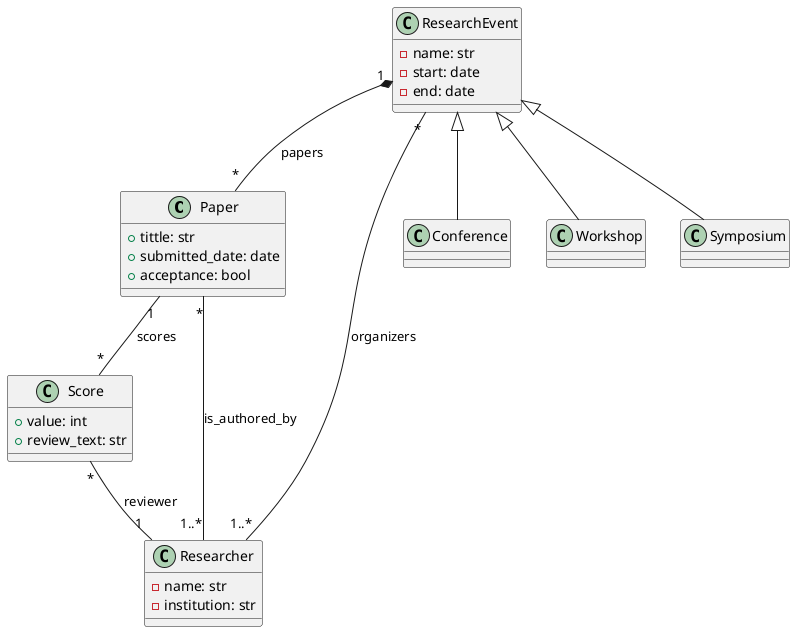 @startuml
class Paper {
  + tittle: str
  + submitted_date: date
  + acceptance: bool
}

class Score {
  + value: int
  + review_text: str 
}

class Researcher {
  - name: str
  - institution: str
}

class ResearchEvent{
  - name: str
  - start: date
  - end: date
}

class Conference {
}

class Workshop {
}

class Symposium {
}

Paper "1" -- "*" Score: scores
Score "*" -- "1" Researcher: reviewer
Paper "*" -- "1..*" Researcher: is_authored_by
ResearchEvent "*" -- "1..*" Researcher: organizers
ResearchEvent "1" *-- "*" Paper: papers
ResearchEvent <|-- Conference
ResearchEvent <|-- Workshop
ResearchEvent <|-- Symposium
@enduml

